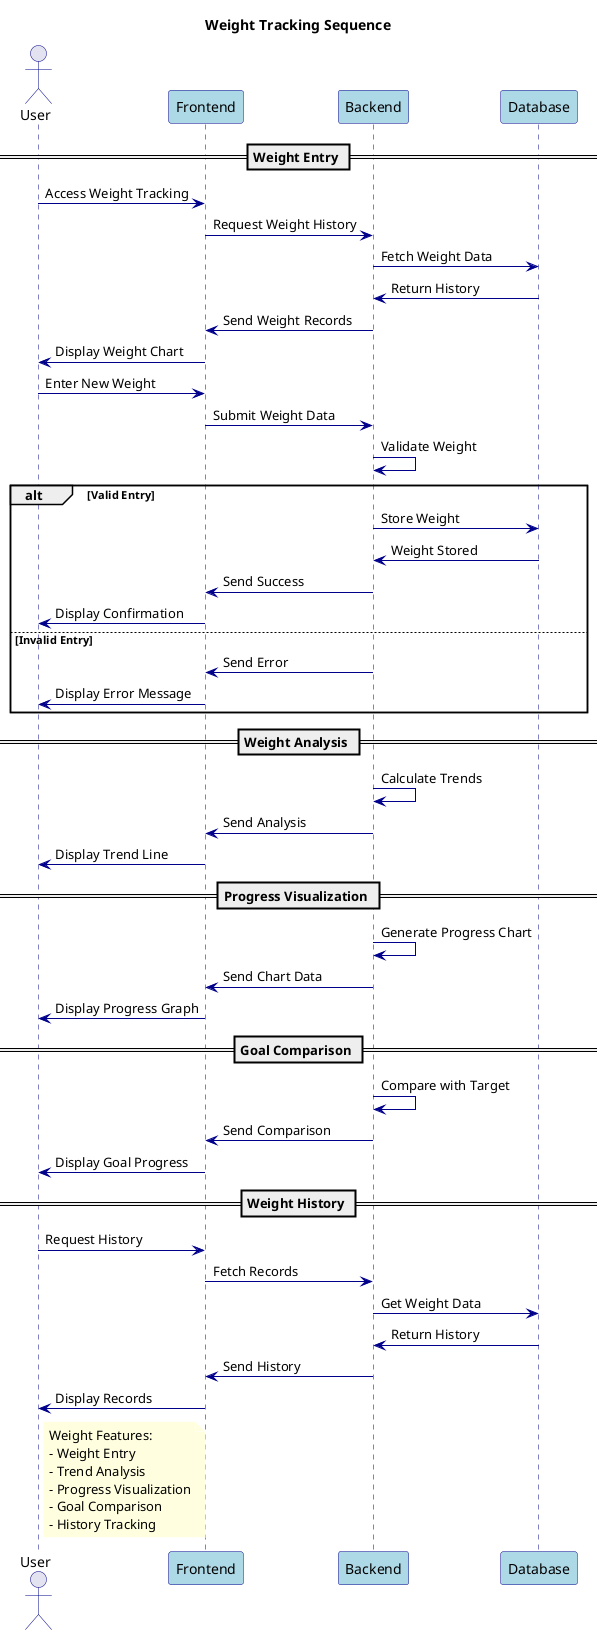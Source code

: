 @startuml WeightTracking

' Styling
skinparam backgroundColor white
skinparam sequence {
    ArrowColor DarkBlue
    ActorBorderColor DarkBlue
    LifeLineBorderColor DarkBlue
    ParticipantBorderColor DarkBlue
    ParticipantBackgroundColor LightBlue
}
skinparam note {
    BackgroundColor LightYellow
    BorderColor DarkYellow
    FontColor Black
}

title Weight Tracking Sequence

actor User
participant "Frontend" as FE
participant "Backend" as BE
participant "Database" as DB

== Weight Entry ==

User -> FE: Access Weight Tracking
FE -> BE: Request Weight History
BE -> DB: Fetch Weight Data
DB -> BE: Return History
BE -> FE: Send Weight Records
FE -> User: Display Weight Chart

User -> FE: Enter New Weight
FE -> BE: Submit Weight Data
BE -> BE: Validate Weight
alt Valid Entry
    BE -> DB: Store Weight
    DB -> BE: Weight Stored
    BE -> FE: Send Success
    FE -> User: Display Confirmation
else Invalid Entry
    BE -> FE: Send Error
    FE -> User: Display Error Message
end

== Weight Analysis ==

BE -> BE: Calculate Trends
BE -> FE: Send Analysis
FE -> User: Display Trend Line

== Progress Visualization ==

BE -> BE: Generate Progress Chart
BE -> FE: Send Chart Data
FE -> User: Display Progress Graph

== Goal Comparison ==

BE -> BE: Compare with Target
BE -> FE: Send Comparison
FE -> User: Display Goal Progress

== Weight History ==

User -> FE: Request History
FE -> BE: Fetch Records
BE -> DB: Get Weight Data
DB -> BE: Return History
BE -> FE: Send History
FE -> User: Display Records

note right of User
  Weight Features:
  - Weight Entry
  - Trend Analysis
  - Progress Visualization
  - Goal Comparison
  - History Tracking
end note

@enduml 